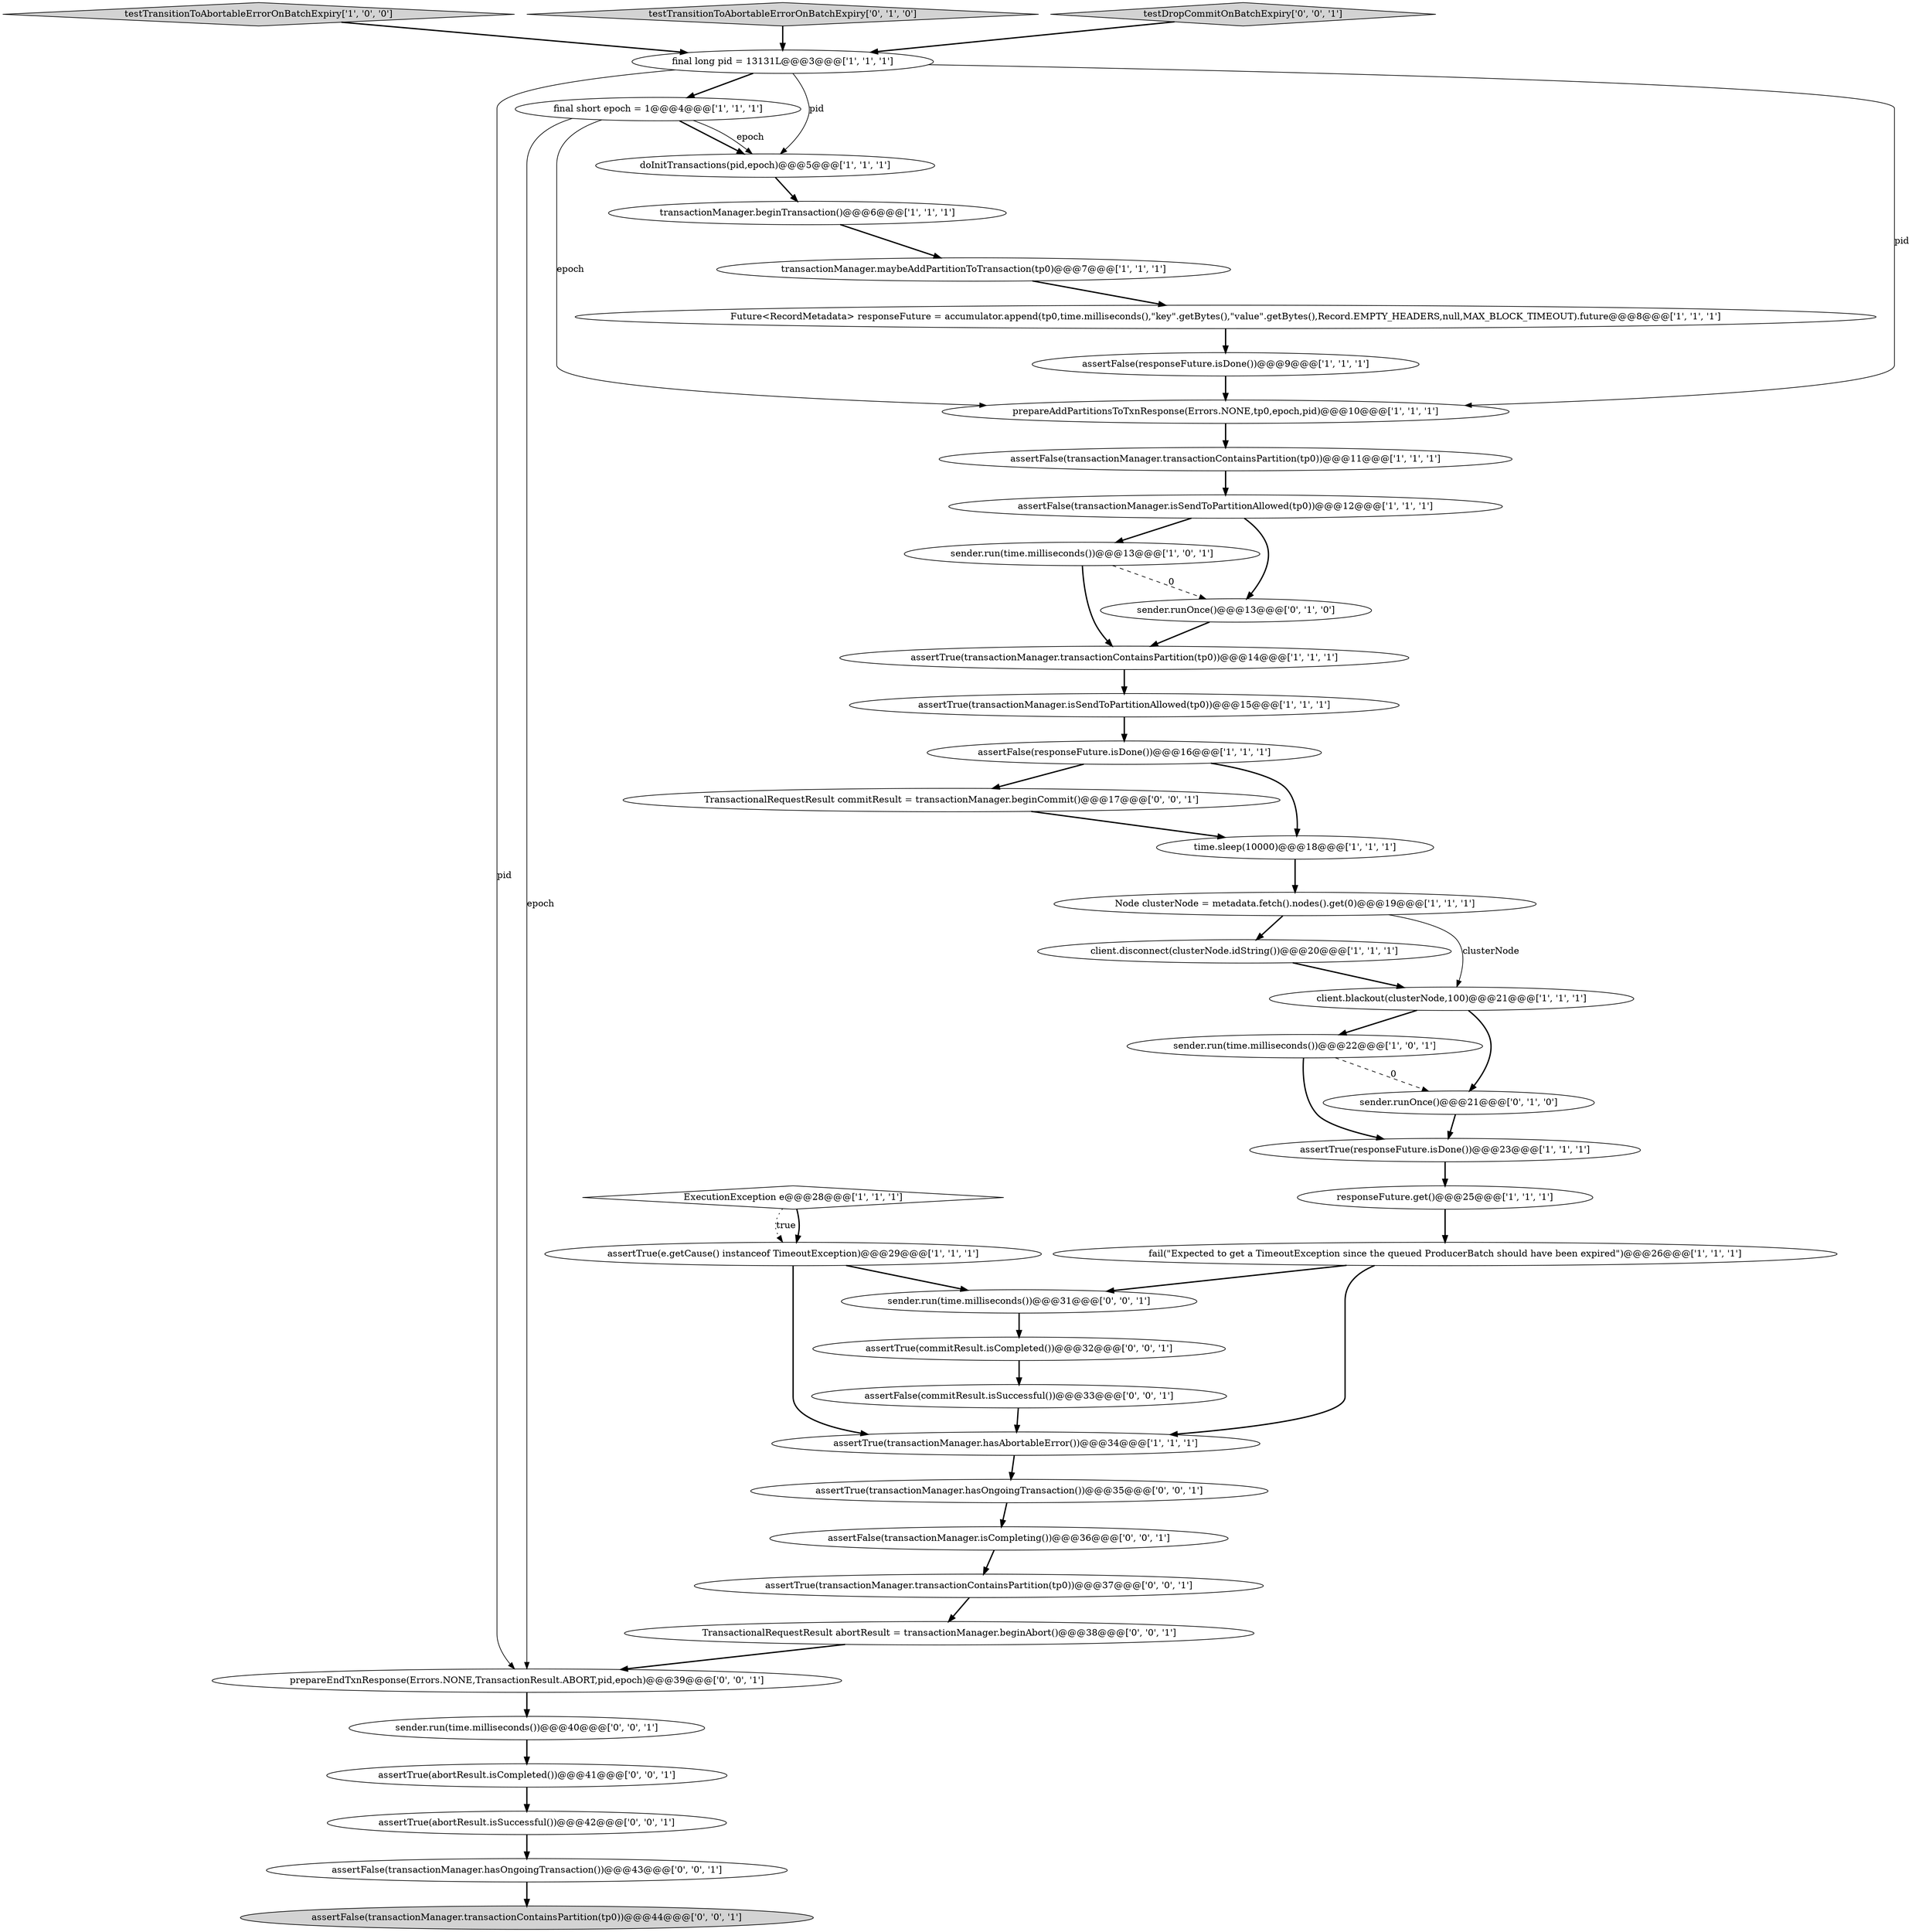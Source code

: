 digraph {
19 [style = filled, label = "client.disconnect(clusterNode.idString())@@@20@@@['1', '1', '1']", fillcolor = white, shape = ellipse image = "AAA0AAABBB1BBB"];
32 [style = filled, label = "assertTrue(abortResult.isCompleted())@@@41@@@['0', '0', '1']", fillcolor = white, shape = ellipse image = "AAA0AAABBB3BBB"];
18 [style = filled, label = "assertFalse(responseFuture.isDone())@@@9@@@['1', '1', '1']", fillcolor = white, shape = ellipse image = "AAA0AAABBB1BBB"];
16 [style = filled, label = "assertTrue(e.getCause() instanceof TimeoutException)@@@29@@@['1', '1', '1']", fillcolor = white, shape = ellipse image = "AAA0AAABBB1BBB"];
39 [style = filled, label = "sender.run(time.milliseconds())@@@40@@@['0', '0', '1']", fillcolor = white, shape = ellipse image = "AAA0AAABBB3BBB"];
43 [style = filled, label = "assertFalse(commitResult.isSuccessful())@@@33@@@['0', '0', '1']", fillcolor = white, shape = ellipse image = "AAA0AAABBB3BBB"];
24 [style = filled, label = "assertTrue(transactionManager.hasAbortableError())@@@34@@@['1', '1', '1']", fillcolor = white, shape = ellipse image = "AAA0AAABBB1BBB"];
25 [style = filled, label = "time.sleep(10000)@@@18@@@['1', '1', '1']", fillcolor = white, shape = ellipse image = "AAA0AAABBB1BBB"];
40 [style = filled, label = "sender.run(time.milliseconds())@@@31@@@['0', '0', '1']", fillcolor = white, shape = ellipse image = "AAA0AAABBB3BBB"];
37 [style = filled, label = "TransactionalRequestResult commitResult = transactionManager.beginCommit()@@@17@@@['0', '0', '1']", fillcolor = white, shape = ellipse image = "AAA0AAABBB3BBB"];
14 [style = filled, label = "Future<RecordMetadata> responseFuture = accumulator.append(tp0,time.milliseconds(),\"key\".getBytes(),\"value\".getBytes(),Record.EMPTY_HEADERS,null,MAX_BLOCK_TIMEOUT).future@@@8@@@['1', '1', '1']", fillcolor = white, shape = ellipse image = "AAA0AAABBB1BBB"];
20 [style = filled, label = "ExecutionException e@@@28@@@['1', '1', '1']", fillcolor = white, shape = diamond image = "AAA0AAABBB1BBB"];
7 [style = filled, label = "client.blackout(clusterNode,100)@@@21@@@['1', '1', '1']", fillcolor = white, shape = ellipse image = "AAA0AAABBB1BBB"];
41 [style = filled, label = "assertFalse(transactionManager.isCompleting())@@@36@@@['0', '0', '1']", fillcolor = white, shape = ellipse image = "AAA0AAABBB3BBB"];
1 [style = filled, label = "assertFalse(transactionManager.transactionContainsPartition(tp0))@@@11@@@['1', '1', '1']", fillcolor = white, shape = ellipse image = "AAA0AAABBB1BBB"];
5 [style = filled, label = "sender.run(time.milliseconds())@@@13@@@['1', '0', '1']", fillcolor = white, shape = ellipse image = "AAA0AAABBB1BBB"];
42 [style = filled, label = "prepareEndTxnResponse(Errors.NONE,TransactionResult.ABORT,pid,epoch)@@@39@@@['0', '0', '1']", fillcolor = white, shape = ellipse image = "AAA0AAABBB3BBB"];
21 [style = filled, label = "testTransitionToAbortableErrorOnBatchExpiry['1', '0', '0']", fillcolor = lightgray, shape = diamond image = "AAA0AAABBB1BBB"];
33 [style = filled, label = "assertFalse(transactionManager.transactionContainsPartition(tp0))@@@44@@@['0', '0', '1']", fillcolor = lightgray, shape = ellipse image = "AAA0AAABBB3BBB"];
8 [style = filled, label = "transactionManager.beginTransaction()@@@6@@@['1', '1', '1']", fillcolor = white, shape = ellipse image = "AAA0AAABBB1BBB"];
29 [style = filled, label = "assertTrue(transactionManager.transactionContainsPartition(tp0))@@@37@@@['0', '0', '1']", fillcolor = white, shape = ellipse image = "AAA0AAABBB3BBB"];
0 [style = filled, label = "assertTrue(transactionManager.isSendToPartitionAllowed(tp0))@@@15@@@['1', '1', '1']", fillcolor = white, shape = ellipse image = "AAA0AAABBB1BBB"];
12 [style = filled, label = "assertFalse(transactionManager.isSendToPartitionAllowed(tp0))@@@12@@@['1', '1', '1']", fillcolor = white, shape = ellipse image = "AAA0AAABBB1BBB"];
23 [style = filled, label = "final short epoch = 1@@@4@@@['1', '1', '1']", fillcolor = white, shape = ellipse image = "AAA0AAABBB1BBB"];
30 [style = filled, label = "assertTrue(abortResult.isSuccessful())@@@42@@@['0', '0', '1']", fillcolor = white, shape = ellipse image = "AAA0AAABBB3BBB"];
11 [style = filled, label = "sender.run(time.milliseconds())@@@22@@@['1', '0', '1']", fillcolor = white, shape = ellipse image = "AAA0AAABBB1BBB"];
6 [style = filled, label = "prepareAddPartitionsToTxnResponse(Errors.NONE,tp0,epoch,pid)@@@10@@@['1', '1', '1']", fillcolor = white, shape = ellipse image = "AAA0AAABBB1BBB"];
26 [style = filled, label = "sender.runOnce()@@@13@@@['0', '1', '0']", fillcolor = white, shape = ellipse image = "AAA1AAABBB2BBB"];
36 [style = filled, label = "assertFalse(transactionManager.hasOngoingTransaction())@@@43@@@['0', '0', '1']", fillcolor = white, shape = ellipse image = "AAA0AAABBB3BBB"];
15 [style = filled, label = "fail(\"Expected to get a TimeoutException since the queued ProducerBatch should have been expired\")@@@26@@@['1', '1', '1']", fillcolor = white, shape = ellipse image = "AAA0AAABBB1BBB"];
10 [style = filled, label = "assertTrue(transactionManager.transactionContainsPartition(tp0))@@@14@@@['1', '1', '1']", fillcolor = white, shape = ellipse image = "AAA0AAABBB1BBB"];
13 [style = filled, label = "responseFuture.get()@@@25@@@['1', '1', '1']", fillcolor = white, shape = ellipse image = "AAA0AAABBB1BBB"];
9 [style = filled, label = "assertTrue(responseFuture.isDone())@@@23@@@['1', '1', '1']", fillcolor = white, shape = ellipse image = "AAA0AAABBB1BBB"];
17 [style = filled, label = "transactionManager.maybeAddPartitionToTransaction(tp0)@@@7@@@['1', '1', '1']", fillcolor = white, shape = ellipse image = "AAA0AAABBB1BBB"];
2 [style = filled, label = "final long pid = 13131L@@@3@@@['1', '1', '1']", fillcolor = white, shape = ellipse image = "AAA0AAABBB1BBB"];
27 [style = filled, label = "testTransitionToAbortableErrorOnBatchExpiry['0', '1', '0']", fillcolor = lightgray, shape = diamond image = "AAA0AAABBB2BBB"];
28 [style = filled, label = "sender.runOnce()@@@21@@@['0', '1', '0']", fillcolor = white, shape = ellipse image = "AAA1AAABBB2BBB"];
31 [style = filled, label = "TransactionalRequestResult abortResult = transactionManager.beginAbort()@@@38@@@['0', '0', '1']", fillcolor = white, shape = ellipse image = "AAA0AAABBB3BBB"];
22 [style = filled, label = "doInitTransactions(pid,epoch)@@@5@@@['1', '1', '1']", fillcolor = white, shape = ellipse image = "AAA0AAABBB1BBB"];
35 [style = filled, label = "assertTrue(commitResult.isCompleted())@@@32@@@['0', '0', '1']", fillcolor = white, shape = ellipse image = "AAA0AAABBB3BBB"];
38 [style = filled, label = "assertTrue(transactionManager.hasOngoingTransaction())@@@35@@@['0', '0', '1']", fillcolor = white, shape = ellipse image = "AAA0AAABBB3BBB"];
4 [style = filled, label = "Node clusterNode = metadata.fetch().nodes().get(0)@@@19@@@['1', '1', '1']", fillcolor = white, shape = ellipse image = "AAA0AAABBB1BBB"];
34 [style = filled, label = "testDropCommitOnBatchExpiry['0', '0', '1']", fillcolor = lightgray, shape = diamond image = "AAA0AAABBB3BBB"];
3 [style = filled, label = "assertFalse(responseFuture.isDone())@@@16@@@['1', '1', '1']", fillcolor = white, shape = ellipse image = "AAA0AAABBB1BBB"];
12->26 [style = bold, label=""];
7->28 [style = bold, label=""];
23->22 [style = bold, label=""];
42->39 [style = bold, label=""];
16->40 [style = bold, label=""];
16->24 [style = bold, label=""];
2->6 [style = solid, label="pid"];
13->15 [style = bold, label=""];
22->8 [style = bold, label=""];
4->7 [style = solid, label="clusterNode"];
14->18 [style = bold, label=""];
20->16 [style = bold, label=""];
43->24 [style = bold, label=""];
2->42 [style = solid, label="pid"];
5->26 [style = dashed, label="0"];
1->12 [style = bold, label=""];
15->40 [style = bold, label=""];
35->43 [style = bold, label=""];
23->42 [style = solid, label="epoch"];
9->13 [style = bold, label=""];
38->41 [style = bold, label=""];
39->32 [style = bold, label=""];
11->9 [style = bold, label=""];
2->22 [style = solid, label="pid"];
17->14 [style = bold, label=""];
0->3 [style = bold, label=""];
15->24 [style = bold, label=""];
26->10 [style = bold, label=""];
8->17 [style = bold, label=""];
7->11 [style = bold, label=""];
5->10 [style = bold, label=""];
20->16 [style = dotted, label="true"];
21->2 [style = bold, label=""];
24->38 [style = bold, label=""];
23->22 [style = solid, label="epoch"];
12->5 [style = bold, label=""];
25->4 [style = bold, label=""];
31->42 [style = bold, label=""];
4->19 [style = bold, label=""];
41->29 [style = bold, label=""];
18->6 [style = bold, label=""];
29->31 [style = bold, label=""];
3->25 [style = bold, label=""];
3->37 [style = bold, label=""];
23->6 [style = solid, label="epoch"];
36->33 [style = bold, label=""];
34->2 [style = bold, label=""];
32->30 [style = bold, label=""];
19->7 [style = bold, label=""];
40->35 [style = bold, label=""];
6->1 [style = bold, label=""];
37->25 [style = bold, label=""];
30->36 [style = bold, label=""];
11->28 [style = dashed, label="0"];
10->0 [style = bold, label=""];
2->23 [style = bold, label=""];
27->2 [style = bold, label=""];
28->9 [style = bold, label=""];
}
